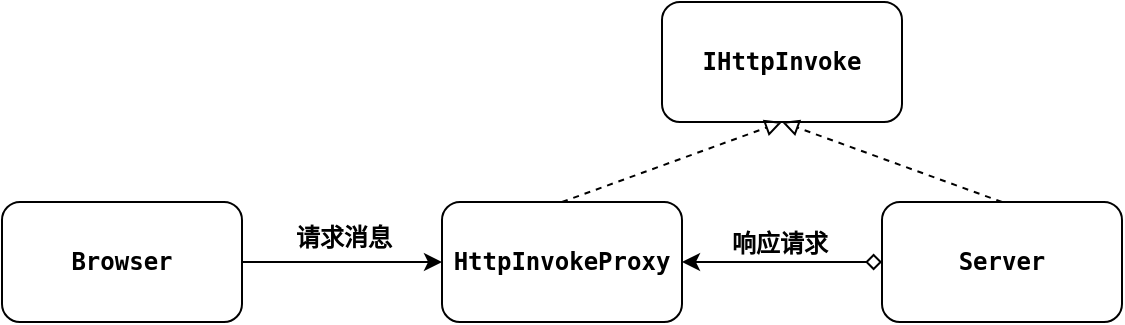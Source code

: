 <mxfile version="10.6.7" type="device"><diagram id="cPJSM9_AfuyiqIZ9K17n" name="第 1 页"><mxGraphModel dx="1058" dy="808" grid="1" gridSize="10" guides="1" tooltips="1" connect="1" arrows="1" fold="1" page="1" pageScale="1" pageWidth="827" pageHeight="1169" math="0" shadow="0"><root><mxCell id="0"/><mxCell id="1" parent="0"/><mxCell id="9jR5oeTmQpMIZ5L4Efmb-1" value="&lt;pre&gt;IHttpInvoke&lt;/pre&gt;" style="rounded=1;whiteSpace=wrap;html=1;fontStyle=1" vertex="1" parent="1"><mxGeometry x="380" y="100" width="120" height="60" as="geometry"/></mxCell><mxCell id="9jR5oeTmQpMIZ5L4Efmb-10" style="edgeStyle=orthogonalEdgeStyle;rounded=0;orthogonalLoop=1;jettySize=auto;html=1;exitX=0;exitY=0.5;exitDx=0;exitDy=0;endArrow=classic;endFill=1;startArrow=diamond;startFill=0;fontStyle=1" edge="1" parent="1" source="9jR5oeTmQpMIZ5L4Efmb-2" target="9jR5oeTmQpMIZ5L4Efmb-3"><mxGeometry relative="1" as="geometry"/></mxCell><mxCell id="9jR5oeTmQpMIZ5L4Efmb-2" value="&lt;pre&gt;Server&lt;/pre&gt;" style="rounded=1;whiteSpace=wrap;html=1;fontStyle=1" vertex="1" parent="1"><mxGeometry x="490" y="200" width="120" height="60" as="geometry"/></mxCell><mxCell id="9jR5oeTmQpMIZ5L4Efmb-3" value="&lt;pre&gt;HttpInvokeProxy&lt;/pre&gt;" style="rounded=1;whiteSpace=wrap;html=1;fontStyle=1" vertex="1" parent="1"><mxGeometry x="270" y="200" width="120" height="60" as="geometry"/></mxCell><mxCell id="9jR5oeTmQpMIZ5L4Efmb-7" style="edgeStyle=orthogonalEdgeStyle;rounded=0;orthogonalLoop=1;jettySize=auto;html=1;exitX=1;exitY=0.5;exitDx=0;exitDy=0;endArrow=classic;endFill=1;fontStyle=1" edge="1" parent="1" source="9jR5oeTmQpMIZ5L4Efmb-4" target="9jR5oeTmQpMIZ5L4Efmb-3"><mxGeometry relative="1" as="geometry"/></mxCell><mxCell id="9jR5oeTmQpMIZ5L4Efmb-4" value="&lt;pre&gt;Browser&lt;/pre&gt;" style="rounded=1;whiteSpace=wrap;html=1;fontStyle=1" vertex="1" parent="1"><mxGeometry x="50" y="200" width="120" height="60" as="geometry"/></mxCell><mxCell id="9jR5oeTmQpMIZ5L4Efmb-5" value="" style="endArrow=block;html=1;exitX=0.5;exitY=0;exitDx=0;exitDy=0;entryX=0.5;entryY=1;entryDx=0;entryDy=0;dashed=1;endFill=0;fontStyle=1" edge="1" parent="1" source="9jR5oeTmQpMIZ5L4Efmb-3" target="9jR5oeTmQpMIZ5L4Efmb-1"><mxGeometry width="50" height="50" relative="1" as="geometry"><mxPoint x="310" y="350" as="sourcePoint"/><mxPoint x="360" y="300" as="targetPoint"/></mxGeometry></mxCell><mxCell id="9jR5oeTmQpMIZ5L4Efmb-6" value="" style="endArrow=block;html=1;exitX=0.5;exitY=0;exitDx=0;exitDy=0;entryX=0.5;entryY=1;entryDx=0;entryDy=0;dashed=1;endFill=0;fontStyle=1" edge="1" parent="1" source="9jR5oeTmQpMIZ5L4Efmb-2" target="9jR5oeTmQpMIZ5L4Efmb-1"><mxGeometry width="50" height="50" relative="1" as="geometry"><mxPoint x="660" y="130" as="sourcePoint"/><mxPoint x="710" y="80" as="targetPoint"/></mxGeometry></mxCell><mxCell id="9jR5oeTmQpMIZ5L4Efmb-8" value="请求消息" style="text;html=1;resizable=0;points=[];autosize=1;align=left;verticalAlign=top;spacingTop=-4;fontStyle=1" vertex="1" parent="1"><mxGeometry x="195" y="208" width="60" height="20" as="geometry"/></mxCell><mxCell id="9jR5oeTmQpMIZ5L4Efmb-11" value="响应请求" style="text;html=1;resizable=0;points=[];autosize=1;align=left;verticalAlign=top;spacingTop=-4;fontStyle=1" vertex="1" parent="1"><mxGeometry x="413" y="211" width="60" height="20" as="geometry"/></mxCell></root></mxGraphModel></diagram></mxfile>